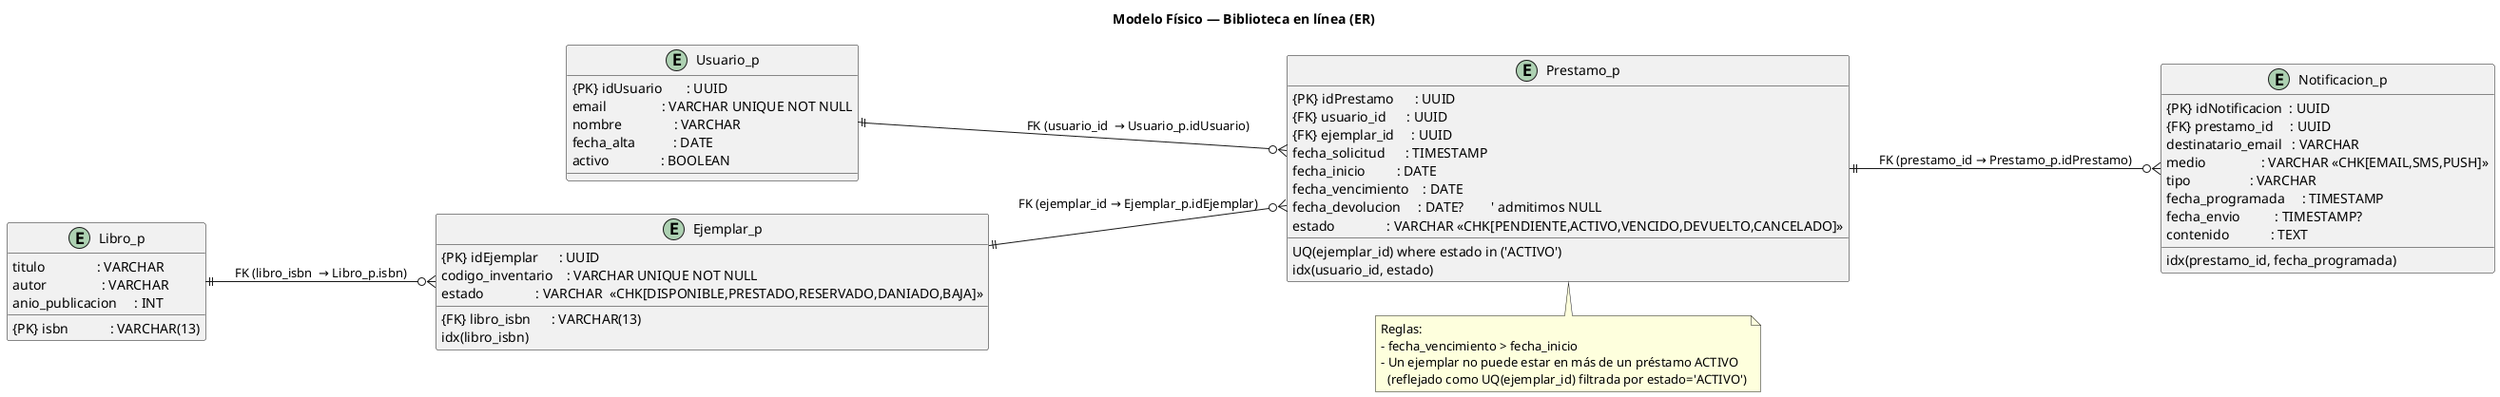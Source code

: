 @startuml
skinparam shadowing false
left to right direction
title Modelo Físico — Biblioteca en línea (ER)

' === Tablas ===
entity Usuario_p {
  {PK} idUsuario       : UUID
  email                : VARCHAR UNIQUE NOT NULL
  nombre               : VARCHAR
  fecha_alta           : DATE
  activo               : BOOLEAN
}

entity Libro_p {
  {PK} isbn            : VARCHAR(13)
  titulo               : VARCHAR
  autor                : VARCHAR
  anio_publicacion     : INT
}

entity Ejemplar_p {
  {PK} idEjemplar      : UUID
  codigo_inventario    : VARCHAR UNIQUE NOT NULL
  estado               : VARCHAR  <<CHK[DISPONIBLE,PRESTADO,RESERVADO,DANIADO,BAJA]>>
  {FK} libro_isbn      : VARCHAR(13)
  idx(libro_isbn)
}

entity Prestamo_p {
  {PK} idPrestamo      : UUID
  {FK} usuario_id      : UUID
  {FK} ejemplar_id     : UUID
  fecha_solicitud      : TIMESTAMP
  fecha_inicio         : DATE
  fecha_vencimiento    : DATE
  fecha_devolucion     : DATE?        ' admitimos NULL
  estado               : VARCHAR <<CHK[PENDIENTE,ACTIVO,VENCIDO,DEVUELTO,CANCELADO]>>
  UQ(ejemplar_id) where estado in ('ACTIVO')
  idx(usuario_id, estado)
}

entity Notificacion_p {
  {PK} idNotificacion  : UUID
  {FK} prestamo_id     : UUID
  destinatario_email   : VARCHAR
  medio                : VARCHAR <<CHK[EMAIL,SMS,PUSH]>>
  tipo                 : VARCHAR
  fecha_programada     : TIMESTAMP
  fecha_envio          : TIMESTAMP?
  contenido            : TEXT
  idx(prestamo_id, fecha_programada)
}

' === Relaciones (pata de cuervo) ===
Usuario_p  ||--o{ Prestamo_p     : FK (usuario_id  → Usuario_p.idUsuario)
Ejemplar_p ||--o{ Prestamo_p     : FK (ejemplar_id → Ejemplar_p.idEjemplar)
Libro_p    ||--o{ Ejemplar_p     : FK (libro_isbn  → Libro_p.isbn)
Prestamo_p ||--o{ Notificacion_p : FK (prestamo_id → Prestamo_p.idPrestamo)

' === Reglas de negocio / notas ===
note bottom of Prestamo_p
  Reglas:
  - fecha_vencimiento > fecha_inicio
  - Un ejemplar no puede estar en más de un préstamo ACTIVO
    (reflejado como UQ(ejemplar_id) filtrada por estado='ACTIVO')
end note
@enduml
